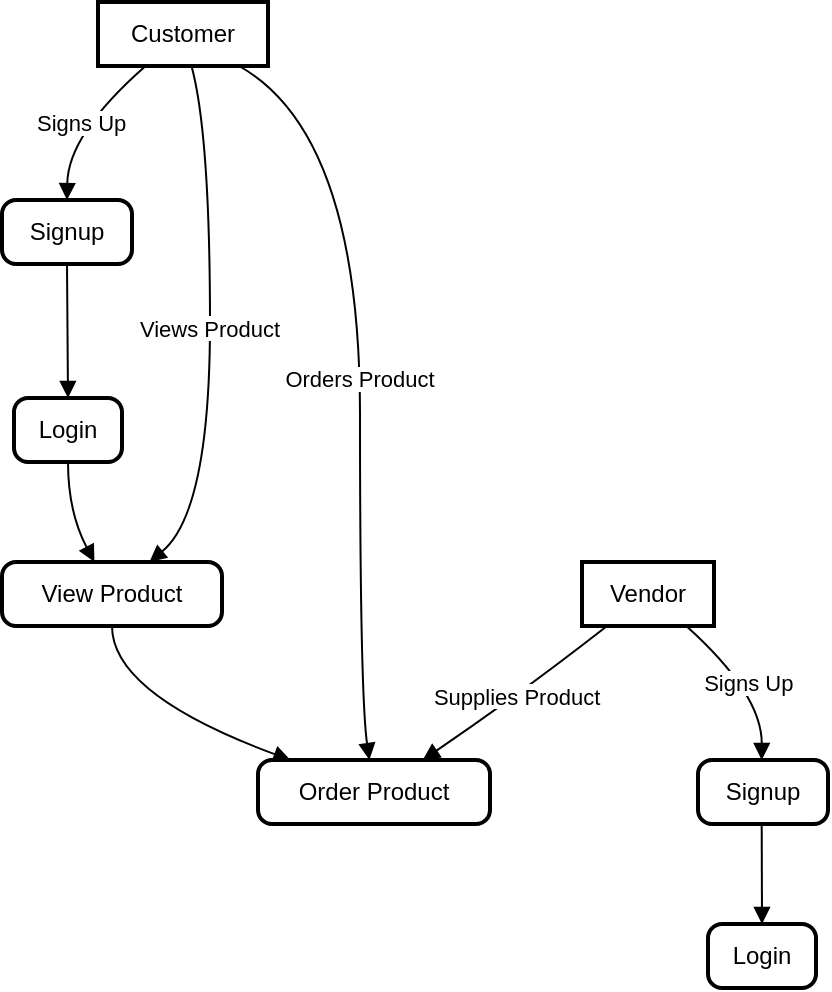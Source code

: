 <mxfile version="24.6.3" type="github">
  <diagram name="Page-1" id="JfQwr6mKDJ7Q5U0qXkKd">
    <mxGraphModel>
      <root>
        <mxCell id="0" />
        <mxCell id="1" parent="0" />
        <mxCell id="2" value="Customer" style="whiteSpace=wrap;strokeWidth=2;" vertex="1" parent="1">
          <mxGeometry x="48" width="85" height="32" as="geometry" />
        </mxCell>
        <mxCell id="3" value="Signup" style="rounded=1;absoluteArcSize=1;arcSize=14;whiteSpace=wrap;strokeWidth=2;" vertex="1" parent="1">
          <mxGeometry y="99" width="65" height="32" as="geometry" />
        </mxCell>
        <mxCell id="4" value="Login" style="rounded=1;absoluteArcSize=1;arcSize=14;whiteSpace=wrap;strokeWidth=2;" vertex="1" parent="1">
          <mxGeometry x="6" y="198" width="54" height="32" as="geometry" />
        </mxCell>
        <mxCell id="5" value="View Product" style="rounded=1;absoluteArcSize=1;arcSize=14;whiteSpace=wrap;strokeWidth=2;" vertex="1" parent="1">
          <mxGeometry y="280" width="110" height="32" as="geometry" />
        </mxCell>
        <mxCell id="6" value="Order Product" style="rounded=1;absoluteArcSize=1;arcSize=14;whiteSpace=wrap;strokeWidth=2;" vertex="1" parent="1">
          <mxGeometry x="128" y="379" width="116" height="32" as="geometry" />
        </mxCell>
        <mxCell id="7" value="Vendor" style="whiteSpace=wrap;strokeWidth=2;" vertex="1" parent="1">
          <mxGeometry x="290" y="280" width="66" height="32" as="geometry" />
        </mxCell>
        <mxCell id="8" value="Signup" style="rounded=1;absoluteArcSize=1;arcSize=14;whiteSpace=wrap;strokeWidth=2;" vertex="1" parent="1">
          <mxGeometry x="348" y="379" width="65" height="32" as="geometry" />
        </mxCell>
        <mxCell id="9" value="Login" style="rounded=1;absoluteArcSize=1;arcSize=14;whiteSpace=wrap;strokeWidth=2;" vertex="1" parent="1">
          <mxGeometry x="353" y="461" width="54" height="32" as="geometry" />
        </mxCell>
        <mxCell id="10" value="Signs Up" style="curved=1;startArrow=none;endArrow=block;exitX=0.28;exitY=1;entryX=0.5;entryY=0;" edge="1" parent="1" source="2" target="3">
          <mxGeometry relative="1" as="geometry">
            <Array as="points">
              <mxPoint x="33" y="66" />
            </Array>
          </mxGeometry>
        </mxCell>
        <mxCell id="11" value="" style="curved=1;startArrow=none;endArrow=block;exitX=0.5;exitY=1;entryX=0.5;entryY=0;" edge="1" parent="1" source="3" target="4">
          <mxGeometry relative="1" as="geometry">
            <Array as="points" />
          </mxGeometry>
        </mxCell>
        <mxCell id="12" value="" style="curved=1;startArrow=none;endArrow=block;exitX=0.5;exitY=1;entryX=0.42;entryY=0;" edge="1" parent="1" source="4" target="5">
          <mxGeometry relative="1" as="geometry">
            <Array as="points">
              <mxPoint x="33" y="255" />
            </Array>
          </mxGeometry>
        </mxCell>
        <mxCell id="13" value="" style="curved=1;startArrow=none;endArrow=block;exitX=0.5;exitY=1;entryX=0.14;entryY=0;" edge="1" parent="1" source="5" target="6">
          <mxGeometry relative="1" as="geometry">
            <Array as="points">
              <mxPoint x="55" y="346" />
            </Array>
          </mxGeometry>
        </mxCell>
        <mxCell id="14" value="Views Product" style="curved=1;startArrow=none;endArrow=block;exitX=0.55;exitY=1;entryX=0.67;entryY=0;" edge="1" parent="1" source="2" target="5">
          <mxGeometry relative="1" as="geometry">
            <Array as="points">
              <mxPoint x="104" y="66" />
              <mxPoint x="104" y="255" />
            </Array>
          </mxGeometry>
        </mxCell>
        <mxCell id="15" value="Orders Product" style="curved=1;startArrow=none;endArrow=block;exitX=0.83;exitY=1;entryX=0.48;entryY=0;" edge="1" parent="1" source="2" target="6">
          <mxGeometry relative="1" as="geometry">
            <Array as="points">
              <mxPoint x="179" y="66" />
              <mxPoint x="179" y="346" />
            </Array>
          </mxGeometry>
        </mxCell>
        <mxCell id="16" value="Signs Up" style="curved=1;startArrow=none;endArrow=block;exitX=0.79;exitY=1;entryX=0.49;entryY=0;" edge="1" parent="1" source="7" target="8">
          <mxGeometry relative="1" as="geometry">
            <Array as="points">
              <mxPoint x="380" y="346" />
            </Array>
          </mxGeometry>
        </mxCell>
        <mxCell id="17" value="" style="curved=1;startArrow=none;endArrow=block;exitX=0.49;exitY=1;entryX=0.5;entryY=0;" edge="1" parent="1" source="8" target="9">
          <mxGeometry relative="1" as="geometry">
            <Array as="points" />
          </mxGeometry>
        </mxCell>
        <mxCell id="18" value="Supplies Product" style="curved=1;startArrow=none;endArrow=block;exitX=0.19;exitY=1;entryX=0.71;entryY=0;" edge="1" parent="1" source="7" target="6">
          <mxGeometry relative="1" as="geometry">
            <Array as="points">
              <mxPoint x="259" y="346" />
            </Array>
          </mxGeometry>
        </mxCell>
      </root>
    </mxGraphModel>
  </diagram>
</mxfile>

